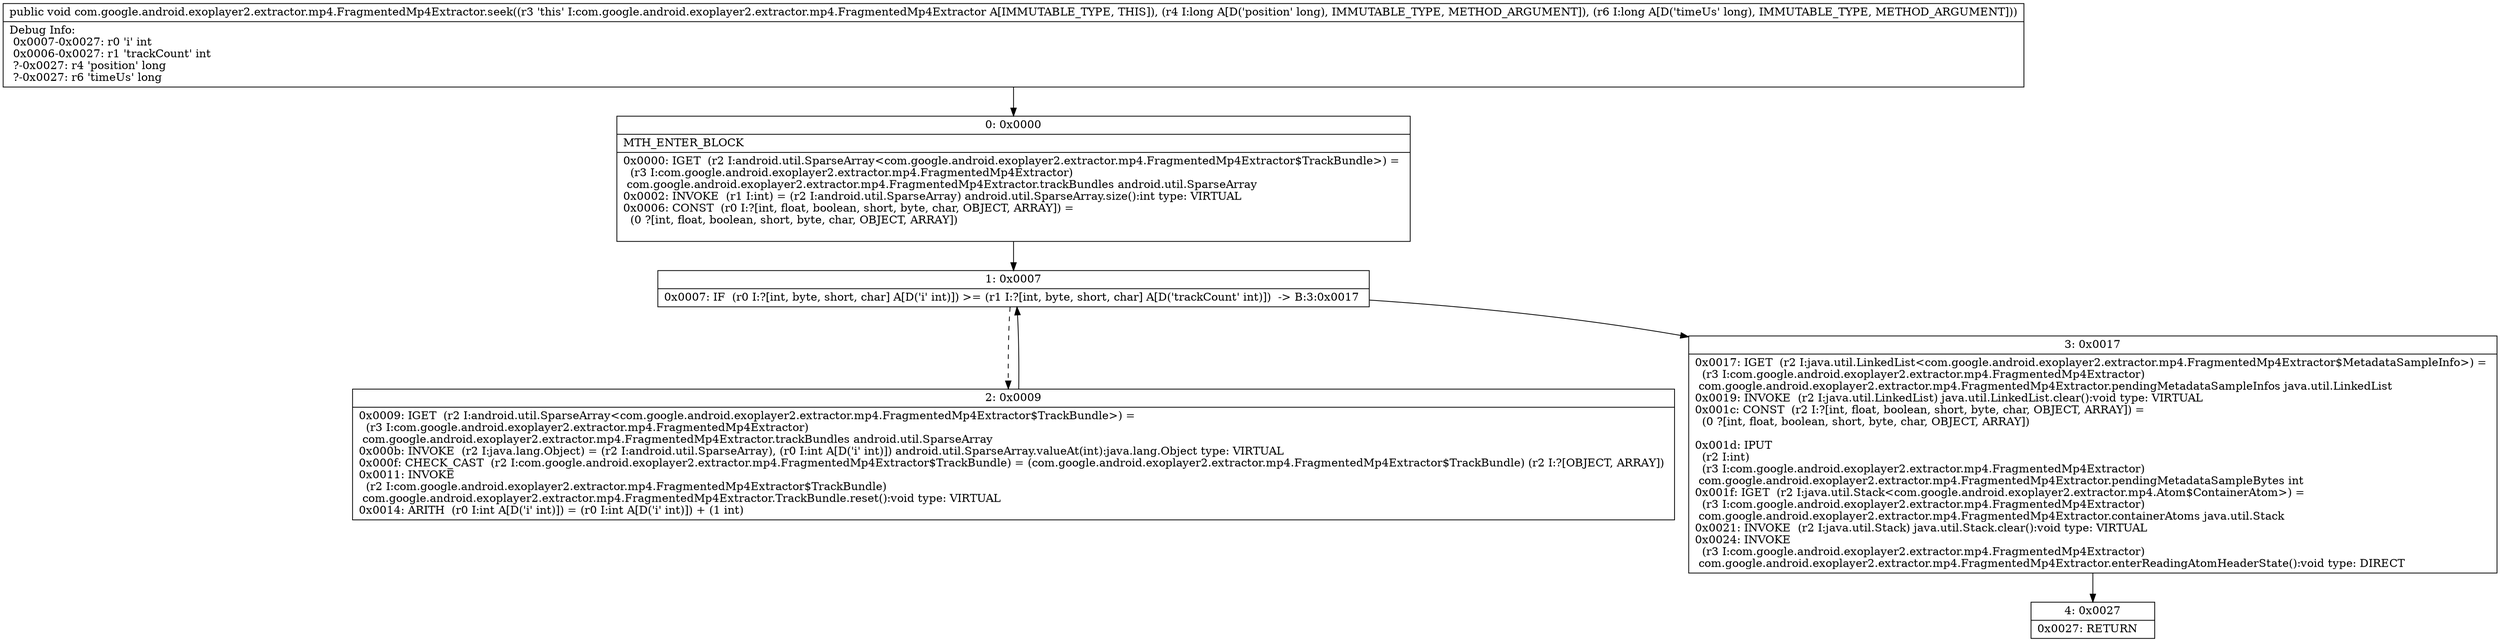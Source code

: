 digraph "CFG forcom.google.android.exoplayer2.extractor.mp4.FragmentedMp4Extractor.seek(JJ)V" {
Node_0 [shape=record,label="{0\:\ 0x0000|MTH_ENTER_BLOCK\l|0x0000: IGET  (r2 I:android.util.SparseArray\<com.google.android.exoplayer2.extractor.mp4.FragmentedMp4Extractor$TrackBundle\>) = \l  (r3 I:com.google.android.exoplayer2.extractor.mp4.FragmentedMp4Extractor)\l com.google.android.exoplayer2.extractor.mp4.FragmentedMp4Extractor.trackBundles android.util.SparseArray \l0x0002: INVOKE  (r1 I:int) = (r2 I:android.util.SparseArray) android.util.SparseArray.size():int type: VIRTUAL \l0x0006: CONST  (r0 I:?[int, float, boolean, short, byte, char, OBJECT, ARRAY]) = \l  (0 ?[int, float, boolean, short, byte, char, OBJECT, ARRAY])\l \l}"];
Node_1 [shape=record,label="{1\:\ 0x0007|0x0007: IF  (r0 I:?[int, byte, short, char] A[D('i' int)]) \>= (r1 I:?[int, byte, short, char] A[D('trackCount' int)])  \-\> B:3:0x0017 \l}"];
Node_2 [shape=record,label="{2\:\ 0x0009|0x0009: IGET  (r2 I:android.util.SparseArray\<com.google.android.exoplayer2.extractor.mp4.FragmentedMp4Extractor$TrackBundle\>) = \l  (r3 I:com.google.android.exoplayer2.extractor.mp4.FragmentedMp4Extractor)\l com.google.android.exoplayer2.extractor.mp4.FragmentedMp4Extractor.trackBundles android.util.SparseArray \l0x000b: INVOKE  (r2 I:java.lang.Object) = (r2 I:android.util.SparseArray), (r0 I:int A[D('i' int)]) android.util.SparseArray.valueAt(int):java.lang.Object type: VIRTUAL \l0x000f: CHECK_CAST  (r2 I:com.google.android.exoplayer2.extractor.mp4.FragmentedMp4Extractor$TrackBundle) = (com.google.android.exoplayer2.extractor.mp4.FragmentedMp4Extractor$TrackBundle) (r2 I:?[OBJECT, ARRAY]) \l0x0011: INVOKE  \l  (r2 I:com.google.android.exoplayer2.extractor.mp4.FragmentedMp4Extractor$TrackBundle)\l com.google.android.exoplayer2.extractor.mp4.FragmentedMp4Extractor.TrackBundle.reset():void type: VIRTUAL \l0x0014: ARITH  (r0 I:int A[D('i' int)]) = (r0 I:int A[D('i' int)]) + (1 int) \l}"];
Node_3 [shape=record,label="{3\:\ 0x0017|0x0017: IGET  (r2 I:java.util.LinkedList\<com.google.android.exoplayer2.extractor.mp4.FragmentedMp4Extractor$MetadataSampleInfo\>) = \l  (r3 I:com.google.android.exoplayer2.extractor.mp4.FragmentedMp4Extractor)\l com.google.android.exoplayer2.extractor.mp4.FragmentedMp4Extractor.pendingMetadataSampleInfos java.util.LinkedList \l0x0019: INVOKE  (r2 I:java.util.LinkedList) java.util.LinkedList.clear():void type: VIRTUAL \l0x001c: CONST  (r2 I:?[int, float, boolean, short, byte, char, OBJECT, ARRAY]) = \l  (0 ?[int, float, boolean, short, byte, char, OBJECT, ARRAY])\l \l0x001d: IPUT  \l  (r2 I:int)\l  (r3 I:com.google.android.exoplayer2.extractor.mp4.FragmentedMp4Extractor)\l com.google.android.exoplayer2.extractor.mp4.FragmentedMp4Extractor.pendingMetadataSampleBytes int \l0x001f: IGET  (r2 I:java.util.Stack\<com.google.android.exoplayer2.extractor.mp4.Atom$ContainerAtom\>) = \l  (r3 I:com.google.android.exoplayer2.extractor.mp4.FragmentedMp4Extractor)\l com.google.android.exoplayer2.extractor.mp4.FragmentedMp4Extractor.containerAtoms java.util.Stack \l0x0021: INVOKE  (r2 I:java.util.Stack) java.util.Stack.clear():void type: VIRTUAL \l0x0024: INVOKE  \l  (r3 I:com.google.android.exoplayer2.extractor.mp4.FragmentedMp4Extractor)\l com.google.android.exoplayer2.extractor.mp4.FragmentedMp4Extractor.enterReadingAtomHeaderState():void type: DIRECT \l}"];
Node_4 [shape=record,label="{4\:\ 0x0027|0x0027: RETURN   \l}"];
MethodNode[shape=record,label="{public void com.google.android.exoplayer2.extractor.mp4.FragmentedMp4Extractor.seek((r3 'this' I:com.google.android.exoplayer2.extractor.mp4.FragmentedMp4Extractor A[IMMUTABLE_TYPE, THIS]), (r4 I:long A[D('position' long), IMMUTABLE_TYPE, METHOD_ARGUMENT]), (r6 I:long A[D('timeUs' long), IMMUTABLE_TYPE, METHOD_ARGUMENT]))  | Debug Info:\l  0x0007\-0x0027: r0 'i' int\l  0x0006\-0x0027: r1 'trackCount' int\l  ?\-0x0027: r4 'position' long\l  ?\-0x0027: r6 'timeUs' long\l}"];
MethodNode -> Node_0;
Node_0 -> Node_1;
Node_1 -> Node_2[style=dashed];
Node_1 -> Node_3;
Node_2 -> Node_1;
Node_3 -> Node_4;
}

